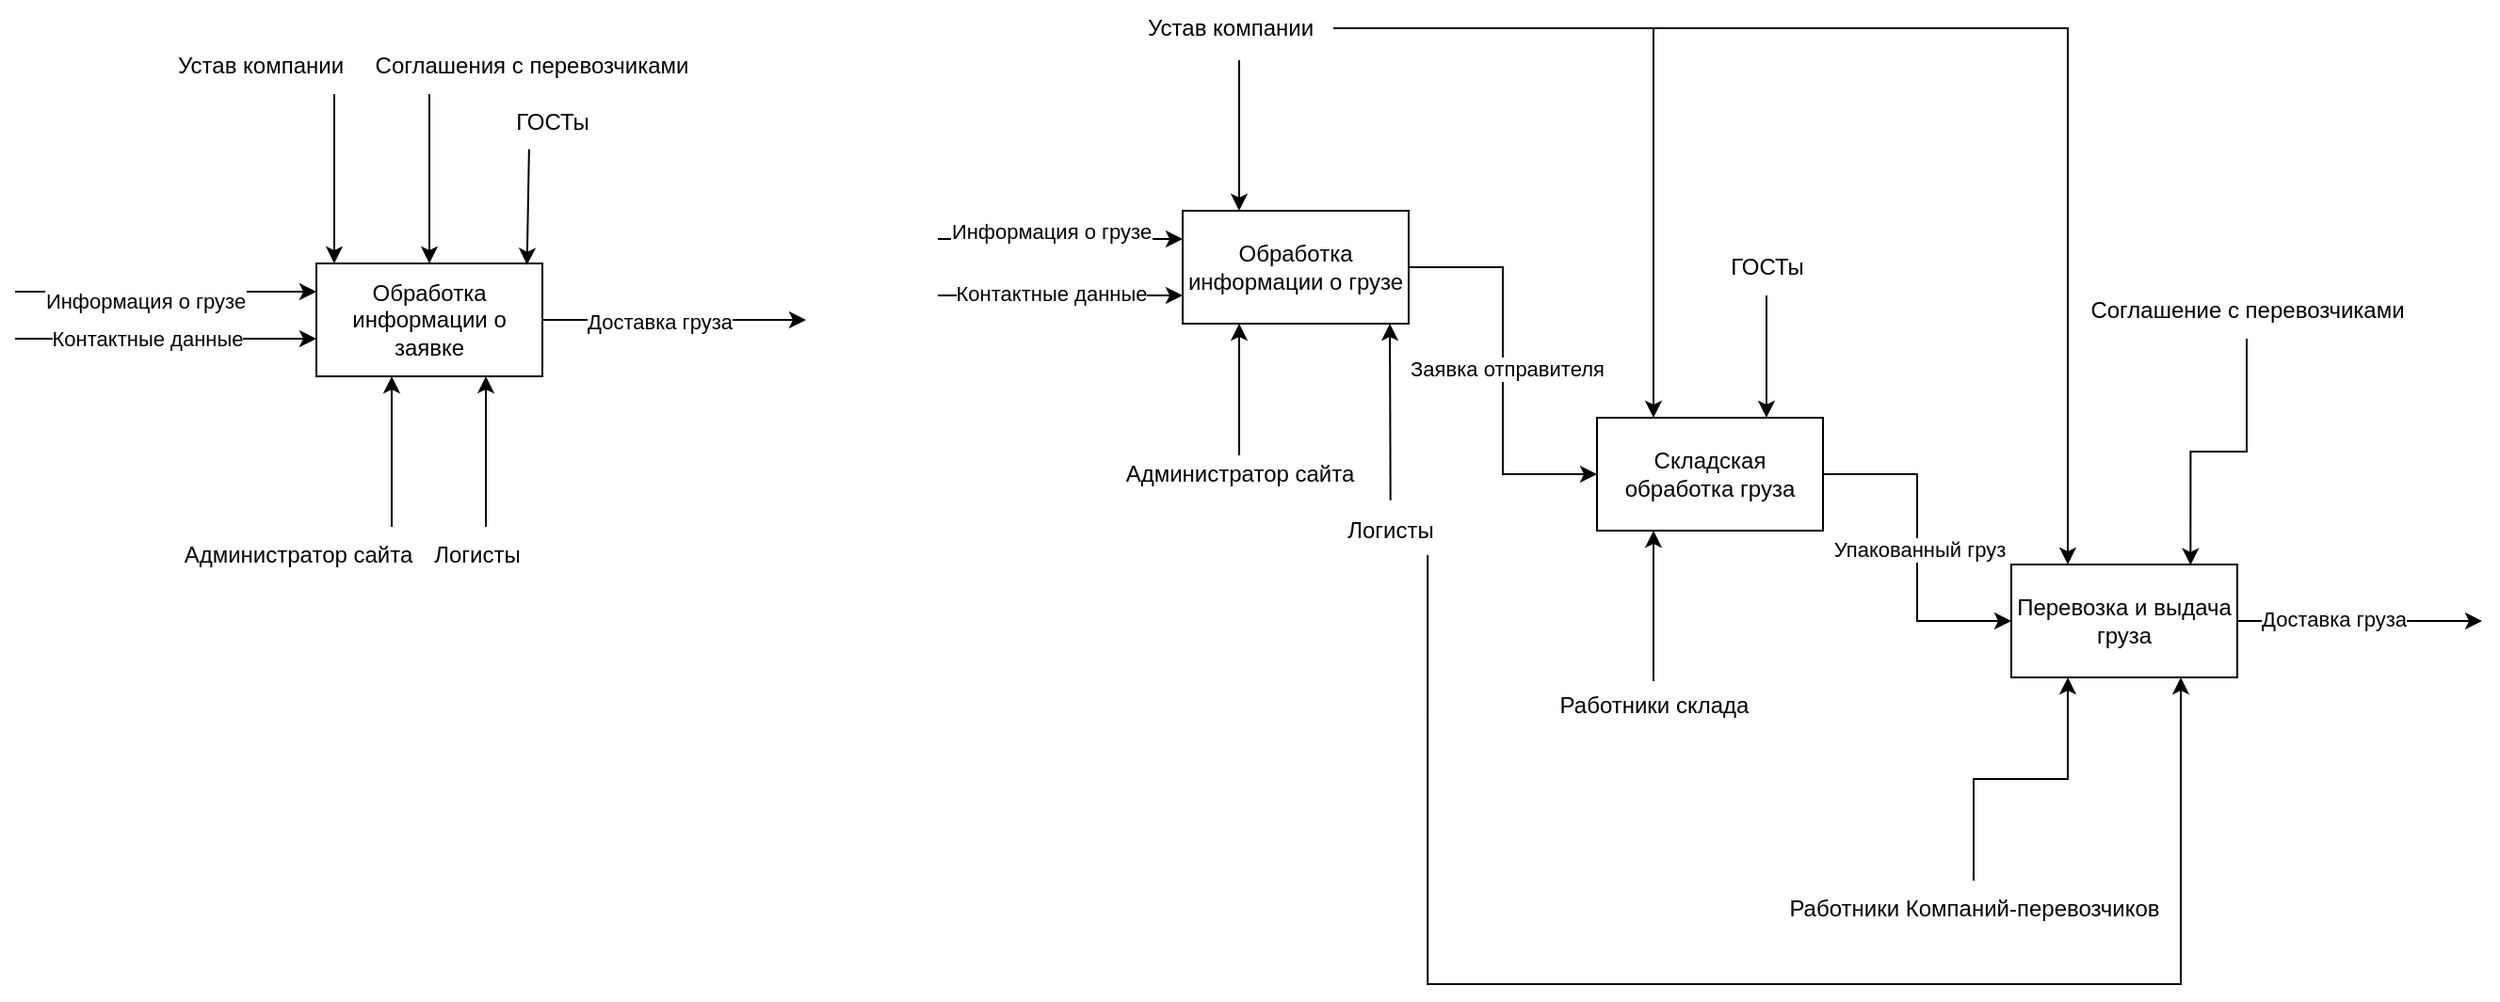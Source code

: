 <mxfile version="24.4.6" type="device">
  <diagram name="Страница — 1" id="-x61ipNx9itdVGQpcrHd">
    <mxGraphModel dx="2466" dy="901" grid="1" gridSize="10" guides="1" tooltips="1" connect="1" arrows="1" fold="1" page="1" pageScale="1" pageWidth="827" pageHeight="1169" math="0" shadow="0">
      <root>
        <mxCell id="0" />
        <mxCell id="1" parent="0" />
        <mxCell id="5AmAagaF6yu7NFK38XoT-1" value="Обработка информации о заявке" style="rounded=0;whiteSpace=wrap;html=1;" vertex="1" parent="1">
          <mxGeometry x="-210" y="618" width="120" height="60" as="geometry" />
        </mxCell>
        <mxCell id="5AmAagaF6yu7NFK38XoT-2" value="" style="endArrow=classic;html=1;rounded=0;exitX=1;exitY=0.5;exitDx=0;exitDy=0;" edge="1" parent="1" source="5AmAagaF6yu7NFK38XoT-1">
          <mxGeometry width="50" height="50" relative="1" as="geometry">
            <mxPoint x="-40" y="668" as="sourcePoint" />
            <mxPoint x="50" y="648" as="targetPoint" />
          </mxGeometry>
        </mxCell>
        <mxCell id="5AmAagaF6yu7NFK38XoT-3" value="Доставка груза" style="edgeLabel;html=1;align=center;verticalAlign=middle;resizable=0;points=[];" vertex="1" connectable="0" parent="5AmAagaF6yu7NFK38XoT-2">
          <mxGeometry x="-0.12" y="-1" relative="1" as="geometry">
            <mxPoint as="offset" />
          </mxGeometry>
        </mxCell>
        <mxCell id="5AmAagaF6yu7NFK38XoT-4" value="" style="endArrow=classic;html=1;rounded=0;" edge="1" parent="1">
          <mxGeometry width="50" height="50" relative="1" as="geometry">
            <mxPoint x="-120" y="758" as="sourcePoint" />
            <mxPoint x="-120" y="678" as="targetPoint" />
          </mxGeometry>
        </mxCell>
        <mxCell id="5AmAagaF6yu7NFK38XoT-5" value="" style="endArrow=classic;html=1;rounded=0;" edge="1" parent="1">
          <mxGeometry width="50" height="50" relative="1" as="geometry">
            <mxPoint x="-170" y="758" as="sourcePoint" />
            <mxPoint x="-170" y="678" as="targetPoint" />
          </mxGeometry>
        </mxCell>
        <mxCell id="5AmAagaF6yu7NFK38XoT-6" value="" style="endArrow=classic;html=1;rounded=0;entryX=0;entryY=0.25;entryDx=0;entryDy=0;" edge="1" parent="1" target="5AmAagaF6yu7NFK38XoT-1">
          <mxGeometry width="50" height="50" relative="1" as="geometry">
            <mxPoint x="-370" y="633" as="sourcePoint" />
            <mxPoint x="-240" y="618" as="targetPoint" />
          </mxGeometry>
        </mxCell>
        <mxCell id="5AmAagaF6yu7NFK38XoT-8" value="Информация о грузе" style="edgeLabel;html=1;align=center;verticalAlign=middle;resizable=0;points=[];" vertex="1" connectable="0" parent="5AmAagaF6yu7NFK38XoT-6">
          <mxGeometry x="-0.137" y="-2" relative="1" as="geometry">
            <mxPoint y="3" as="offset" />
          </mxGeometry>
        </mxCell>
        <mxCell id="5AmAagaF6yu7NFK38XoT-7" value="" style="endArrow=classic;html=1;rounded=0;entryX=0;entryY=0.25;entryDx=0;entryDy=0;" edge="1" parent="1">
          <mxGeometry width="50" height="50" relative="1" as="geometry">
            <mxPoint x="-370" y="658" as="sourcePoint" />
            <mxPoint x="-210" y="658" as="targetPoint" />
          </mxGeometry>
        </mxCell>
        <mxCell id="5AmAagaF6yu7NFK38XoT-9" value="Контактные данные" style="edgeLabel;html=1;align=center;verticalAlign=middle;resizable=0;points=[];" vertex="1" connectable="0" parent="5AmAagaF6yu7NFK38XoT-7">
          <mxGeometry x="-0.013" relative="1" as="geometry">
            <mxPoint x="-9" as="offset" />
          </mxGeometry>
        </mxCell>
        <mxCell id="5AmAagaF6yu7NFK38XoT-10" value="" style="endArrow=classic;html=1;rounded=0;entryX=0.5;entryY=0;entryDx=0;entryDy=0;" edge="1" parent="1">
          <mxGeometry width="50" height="50" relative="1" as="geometry">
            <mxPoint x="-200.5" y="528" as="sourcePoint" />
            <mxPoint x="-200.5" y="618" as="targetPoint" />
          </mxGeometry>
        </mxCell>
        <mxCell id="5AmAagaF6yu7NFK38XoT-11" value="Администратор сайта" style="text;html=1;align=center;verticalAlign=middle;resizable=0;points=[];autosize=1;strokeColor=none;fillColor=none;" vertex="1" parent="1">
          <mxGeometry x="-290" y="758" width="140" height="30" as="geometry" />
        </mxCell>
        <mxCell id="5AmAagaF6yu7NFK38XoT-14" value="Логисты" style="text;html=1;align=center;verticalAlign=middle;resizable=0;points=[];autosize=1;strokeColor=none;fillColor=none;" vertex="1" parent="1">
          <mxGeometry x="-160" y="758" width="70" height="30" as="geometry" />
        </mxCell>
        <mxCell id="5AmAagaF6yu7NFK38XoT-15" value="Устав компании" style="text;html=1;align=center;verticalAlign=middle;resizable=0;points=[];autosize=1;strokeColor=none;fillColor=none;" vertex="1" parent="1">
          <mxGeometry x="-295" y="498" width="110" height="30" as="geometry" />
        </mxCell>
        <mxCell id="5AmAagaF6yu7NFK38XoT-16" value="" style="endArrow=classic;html=1;rounded=0;entryX=0.75;entryY=0;entryDx=0;entryDy=0;" edge="1" parent="1">
          <mxGeometry width="50" height="50" relative="1" as="geometry">
            <mxPoint x="-150" y="528" as="sourcePoint" />
            <mxPoint x="-150" y="618" as="targetPoint" />
          </mxGeometry>
        </mxCell>
        <mxCell id="5AmAagaF6yu7NFK38XoT-17" value="Соглашения с перевозчиками" style="text;html=1;align=center;verticalAlign=middle;resizable=0;points=[];autosize=1;strokeColor=none;fillColor=none;" vertex="1" parent="1">
          <mxGeometry x="-191" y="498" width="190" height="30" as="geometry" />
        </mxCell>
        <mxCell id="5AmAagaF6yu7NFK38XoT-26" style="edgeStyle=orthogonalEdgeStyle;rounded=0;orthogonalLoop=1;jettySize=auto;html=1;entryX=0;entryY=0.5;entryDx=0;entryDy=0;" edge="1" parent="1" source="5AmAagaF6yu7NFK38XoT-18" target="5AmAagaF6yu7NFK38XoT-25">
          <mxGeometry relative="1" as="geometry" />
        </mxCell>
        <mxCell id="5AmAagaF6yu7NFK38XoT-29" value="Заявка отправителя" style="edgeLabel;html=1;align=center;verticalAlign=middle;resizable=0;points=[];" vertex="1" connectable="0" parent="5AmAagaF6yu7NFK38XoT-26">
          <mxGeometry x="-0.009" y="2" relative="1" as="geometry">
            <mxPoint as="offset" />
          </mxGeometry>
        </mxCell>
        <mxCell id="5AmAagaF6yu7NFK38XoT-18" value="Обработка информации о грузе" style="rounded=0;whiteSpace=wrap;html=1;" vertex="1" parent="1">
          <mxGeometry x="250" y="590" width="120" height="60" as="geometry" />
        </mxCell>
        <mxCell id="5AmAagaF6yu7NFK38XoT-19" value="" style="endArrow=classic;html=1;rounded=0;entryX=0;entryY=0.25;entryDx=0;entryDy=0;" edge="1" parent="1" target="5AmAagaF6yu7NFK38XoT-18">
          <mxGeometry width="50" height="50" relative="1" as="geometry">
            <mxPoint x="120" y="605" as="sourcePoint" />
            <mxPoint x="180" y="560" as="targetPoint" />
          </mxGeometry>
        </mxCell>
        <mxCell id="5AmAagaF6yu7NFK38XoT-22" value="Информация о грузе" style="edgeLabel;html=1;align=center;verticalAlign=middle;resizable=0;points=[];" vertex="1" connectable="0" parent="5AmAagaF6yu7NFK38XoT-19">
          <mxGeometry x="-0.4" y="4" relative="1" as="geometry">
            <mxPoint x="21" as="offset" />
          </mxGeometry>
        </mxCell>
        <mxCell id="5AmAagaF6yu7NFK38XoT-20" value="" style="endArrow=classic;html=1;rounded=0;entryX=0;entryY=0.75;entryDx=0;entryDy=0;" edge="1" parent="1" target="5AmAagaF6yu7NFK38XoT-18">
          <mxGeometry width="50" height="50" relative="1" as="geometry">
            <mxPoint x="120" y="635" as="sourcePoint" />
            <mxPoint x="180" y="620" as="targetPoint" />
          </mxGeometry>
        </mxCell>
        <mxCell id="5AmAagaF6yu7NFK38XoT-21" value="Контактные данные" style="edgeLabel;html=1;align=center;verticalAlign=middle;resizable=0;points=[];" vertex="1" connectable="0" parent="5AmAagaF6yu7NFK38XoT-20">
          <mxGeometry x="-0.369" y="1" relative="1" as="geometry">
            <mxPoint x="19" as="offset" />
          </mxGeometry>
        </mxCell>
        <mxCell id="5AmAagaF6yu7NFK38XoT-23" value="" style="endArrow=classic;html=1;rounded=0;entryX=0.25;entryY=0;entryDx=0;entryDy=0;" edge="1" parent="1" target="5AmAagaF6yu7NFK38XoT-18">
          <mxGeometry width="50" height="50" relative="1" as="geometry">
            <mxPoint x="280" y="510" as="sourcePoint" />
            <mxPoint x="330" y="460" as="targetPoint" />
          </mxGeometry>
        </mxCell>
        <mxCell id="5AmAagaF6yu7NFK38XoT-41" style="edgeStyle=orthogonalEdgeStyle;rounded=0;orthogonalLoop=1;jettySize=auto;html=1;entryX=0.25;entryY=0;entryDx=0;entryDy=0;" edge="1" parent="1" source="5AmAagaF6yu7NFK38XoT-24" target="5AmAagaF6yu7NFK38XoT-34">
          <mxGeometry relative="1" as="geometry" />
        </mxCell>
        <mxCell id="5AmAagaF6yu7NFK38XoT-46" style="edgeStyle=orthogonalEdgeStyle;rounded=0;orthogonalLoop=1;jettySize=auto;html=1;entryX=0.25;entryY=0;entryDx=0;entryDy=0;" edge="1" parent="1" source="5AmAagaF6yu7NFK38XoT-24" target="5AmAagaF6yu7NFK38XoT-25">
          <mxGeometry relative="1" as="geometry" />
        </mxCell>
        <mxCell id="5AmAagaF6yu7NFK38XoT-24" value="Устав компании" style="text;html=1;align=center;verticalAlign=middle;resizable=0;points=[];autosize=1;strokeColor=none;fillColor=none;" vertex="1" parent="1">
          <mxGeometry x="220" y="478" width="110" height="30" as="geometry" />
        </mxCell>
        <mxCell id="5AmAagaF6yu7NFK38XoT-35" style="edgeStyle=orthogonalEdgeStyle;rounded=0;orthogonalLoop=1;jettySize=auto;html=1;entryX=0;entryY=0.5;entryDx=0;entryDy=0;" edge="1" parent="1" source="5AmAagaF6yu7NFK38XoT-25" target="5AmAagaF6yu7NFK38XoT-34">
          <mxGeometry relative="1" as="geometry" />
        </mxCell>
        <mxCell id="5AmAagaF6yu7NFK38XoT-36" value="Упакованный груз" style="edgeLabel;html=1;align=center;verticalAlign=middle;resizable=0;points=[];" vertex="1" connectable="0" parent="5AmAagaF6yu7NFK38XoT-35">
          <mxGeometry x="0.011" y="1" relative="1" as="geometry">
            <mxPoint as="offset" />
          </mxGeometry>
        </mxCell>
        <mxCell id="5AmAagaF6yu7NFK38XoT-25" value="Складская обработка груза" style="rounded=0;whiteSpace=wrap;html=1;" vertex="1" parent="1">
          <mxGeometry x="470" y="700" width="120" height="60" as="geometry" />
        </mxCell>
        <mxCell id="5AmAagaF6yu7NFK38XoT-27" value="" style="endArrow=classic;html=1;rounded=0;entryX=0.25;entryY=1;entryDx=0;entryDy=0;" edge="1" parent="1" target="5AmAagaF6yu7NFK38XoT-18">
          <mxGeometry width="50" height="50" relative="1" as="geometry">
            <mxPoint x="280" y="720" as="sourcePoint" />
            <mxPoint x="320" y="670" as="targetPoint" />
          </mxGeometry>
        </mxCell>
        <mxCell id="5AmAagaF6yu7NFK38XoT-28" value="Администратор сайта" style="text;html=1;align=center;verticalAlign=middle;resizable=0;points=[];autosize=1;strokeColor=none;fillColor=none;" vertex="1" parent="1">
          <mxGeometry x="210" y="715" width="140" height="30" as="geometry" />
        </mxCell>
        <mxCell id="5AmAagaF6yu7NFK38XoT-30" value="" style="endArrow=classic;html=1;rounded=0;entryX=0.25;entryY=1;entryDx=0;entryDy=0;" edge="1" parent="1" target="5AmAagaF6yu7NFK38XoT-25">
          <mxGeometry width="50" height="50" relative="1" as="geometry">
            <mxPoint x="500" y="840" as="sourcePoint" />
            <mxPoint x="520" y="820" as="targetPoint" />
          </mxGeometry>
        </mxCell>
        <mxCell id="5AmAagaF6yu7NFK38XoT-32" value="Работники склада" style="text;html=1;align=center;verticalAlign=middle;resizable=0;points=[];autosize=1;strokeColor=none;fillColor=none;" vertex="1" parent="1">
          <mxGeometry x="440" y="838" width="120" height="30" as="geometry" />
        </mxCell>
        <mxCell id="5AmAagaF6yu7NFK38XoT-34" value="Перевозка и выдача груза" style="rounded=0;whiteSpace=wrap;html=1;" vertex="1" parent="1">
          <mxGeometry x="690" y="778" width="120" height="60" as="geometry" />
        </mxCell>
        <mxCell id="5AmAagaF6yu7NFK38XoT-38" value="Соглашение с перевозчиками" style="text;html=1;align=center;verticalAlign=middle;resizable=0;points=[];autosize=1;strokeColor=none;fillColor=none;" vertex="1" parent="1">
          <mxGeometry x="720" y="628" width="190" height="30" as="geometry" />
        </mxCell>
        <mxCell id="5AmAagaF6yu7NFK38XoT-40" style="edgeStyle=orthogonalEdgeStyle;rounded=0;orthogonalLoop=1;jettySize=auto;html=1;entryX=0.793;entryY=0.005;entryDx=0;entryDy=0;entryPerimeter=0;" edge="1" parent="1" source="5AmAagaF6yu7NFK38XoT-38" target="5AmAagaF6yu7NFK38XoT-34">
          <mxGeometry relative="1" as="geometry">
            <Array as="points">
              <mxPoint x="815" y="718" />
              <mxPoint x="785" y="718" />
            </Array>
          </mxGeometry>
        </mxCell>
        <mxCell id="5AmAagaF6yu7NFK38XoT-42" value="" style="endArrow=classic;html=1;rounded=0;exitX=1;exitY=0.5;exitDx=0;exitDy=0;" edge="1" parent="1" source="5AmAagaF6yu7NFK38XoT-34">
          <mxGeometry width="50" height="50" relative="1" as="geometry">
            <mxPoint x="910" y="830" as="sourcePoint" />
            <mxPoint x="940" y="808" as="targetPoint" />
          </mxGeometry>
        </mxCell>
        <mxCell id="5AmAagaF6yu7NFK38XoT-43" value="Доставка груза" style="edgeLabel;html=1;align=center;verticalAlign=middle;resizable=0;points=[];" vertex="1" connectable="0" parent="5AmAagaF6yu7NFK38XoT-42">
          <mxGeometry x="-0.214" y="1" relative="1" as="geometry">
            <mxPoint as="offset" />
          </mxGeometry>
        </mxCell>
        <mxCell id="5AmAagaF6yu7NFK38XoT-45" style="edgeStyle=orthogonalEdgeStyle;rounded=0;orthogonalLoop=1;jettySize=auto;html=1;entryX=0.75;entryY=0;entryDx=0;entryDy=0;" edge="1" parent="1" source="5AmAagaF6yu7NFK38XoT-44" target="5AmAagaF6yu7NFK38XoT-25">
          <mxGeometry relative="1" as="geometry" />
        </mxCell>
        <mxCell id="5AmAagaF6yu7NFK38XoT-44" value="ГОСТы" style="text;html=1;align=center;verticalAlign=middle;resizable=0;points=[];autosize=1;strokeColor=none;fillColor=none;" vertex="1" parent="1">
          <mxGeometry x="530" y="605" width="60" height="30" as="geometry" />
        </mxCell>
        <mxCell id="5AmAagaF6yu7NFK38XoT-48" style="edgeStyle=orthogonalEdgeStyle;rounded=0;orthogonalLoop=1;jettySize=auto;html=1;entryX=0.25;entryY=1;entryDx=0;entryDy=0;" edge="1" parent="1" source="5AmAagaF6yu7NFK38XoT-47" target="5AmAagaF6yu7NFK38XoT-34">
          <mxGeometry relative="1" as="geometry" />
        </mxCell>
        <mxCell id="5AmAagaF6yu7NFK38XoT-47" value="Работники Компаний-перевозчиков" style="text;html=1;align=center;verticalAlign=middle;resizable=0;points=[];autosize=1;strokeColor=none;fillColor=none;" vertex="1" parent="1">
          <mxGeometry x="560" y="946" width="220" height="30" as="geometry" />
        </mxCell>
        <mxCell id="5AmAagaF6yu7NFK38XoT-49" value="" style="endArrow=classic;html=1;rounded=0;entryX=0.75;entryY=1;entryDx=0;entryDy=0;exitX=0.505;exitY=-0.037;exitDx=0;exitDy=0;exitPerimeter=0;" edge="1" parent="1" source="5AmAagaF6yu7NFK38XoT-50">
          <mxGeometry width="50" height="50" relative="1" as="geometry">
            <mxPoint x="360" y="730" as="sourcePoint" />
            <mxPoint x="360" y="650" as="targetPoint" />
          </mxGeometry>
        </mxCell>
        <mxCell id="5AmAagaF6yu7NFK38XoT-52" style="edgeStyle=orthogonalEdgeStyle;rounded=0;orthogonalLoop=1;jettySize=auto;html=1;entryX=0.75;entryY=1;entryDx=0;entryDy=0;exitX=0.787;exitY=0.934;exitDx=0;exitDy=0;exitPerimeter=0;" edge="1" parent="1" source="5AmAagaF6yu7NFK38XoT-50" target="5AmAagaF6yu7NFK38XoT-34">
          <mxGeometry relative="1" as="geometry">
            <mxPoint x="330" y="1000" as="sourcePoint" />
            <mxPoint x="715" y="1078" as="targetPoint" />
            <Array as="points">
              <mxPoint x="380" y="1001" />
              <mxPoint x="780" y="1001" />
            </Array>
          </mxGeometry>
        </mxCell>
        <mxCell id="5AmAagaF6yu7NFK38XoT-50" value="Логисты" style="text;html=1;align=center;verticalAlign=middle;resizable=0;points=[];autosize=1;strokeColor=none;fillColor=none;" vertex="1" parent="1">
          <mxGeometry x="325" y="745" width="70" height="30" as="geometry" />
        </mxCell>
        <mxCell id="5AmAagaF6yu7NFK38XoT-55" value="ГОСТы" style="text;html=1;align=center;verticalAlign=middle;resizable=0;points=[];autosize=1;strokeColor=none;fillColor=none;" vertex="1" parent="1">
          <mxGeometry x="-115" y="528" width="60" height="30" as="geometry" />
        </mxCell>
        <mxCell id="5AmAagaF6yu7NFK38XoT-56" value="" style="edgeStyle=none;orthogonalLoop=1;jettySize=auto;html=1;rounded=0;entryX=0.932;entryY=0.013;entryDx=0;entryDy=0;entryPerimeter=0;exitX=0.299;exitY=0.977;exitDx=0;exitDy=0;exitPerimeter=0;" edge="1" parent="1" source="5AmAagaF6yu7NFK38XoT-55" target="5AmAagaF6yu7NFK38XoT-1">
          <mxGeometry width="100" relative="1" as="geometry">
            <mxPoint x="-130" y="578" as="sourcePoint" />
            <mxPoint x="-30" y="578" as="targetPoint" />
            <Array as="points" />
          </mxGeometry>
        </mxCell>
      </root>
    </mxGraphModel>
  </diagram>
</mxfile>
